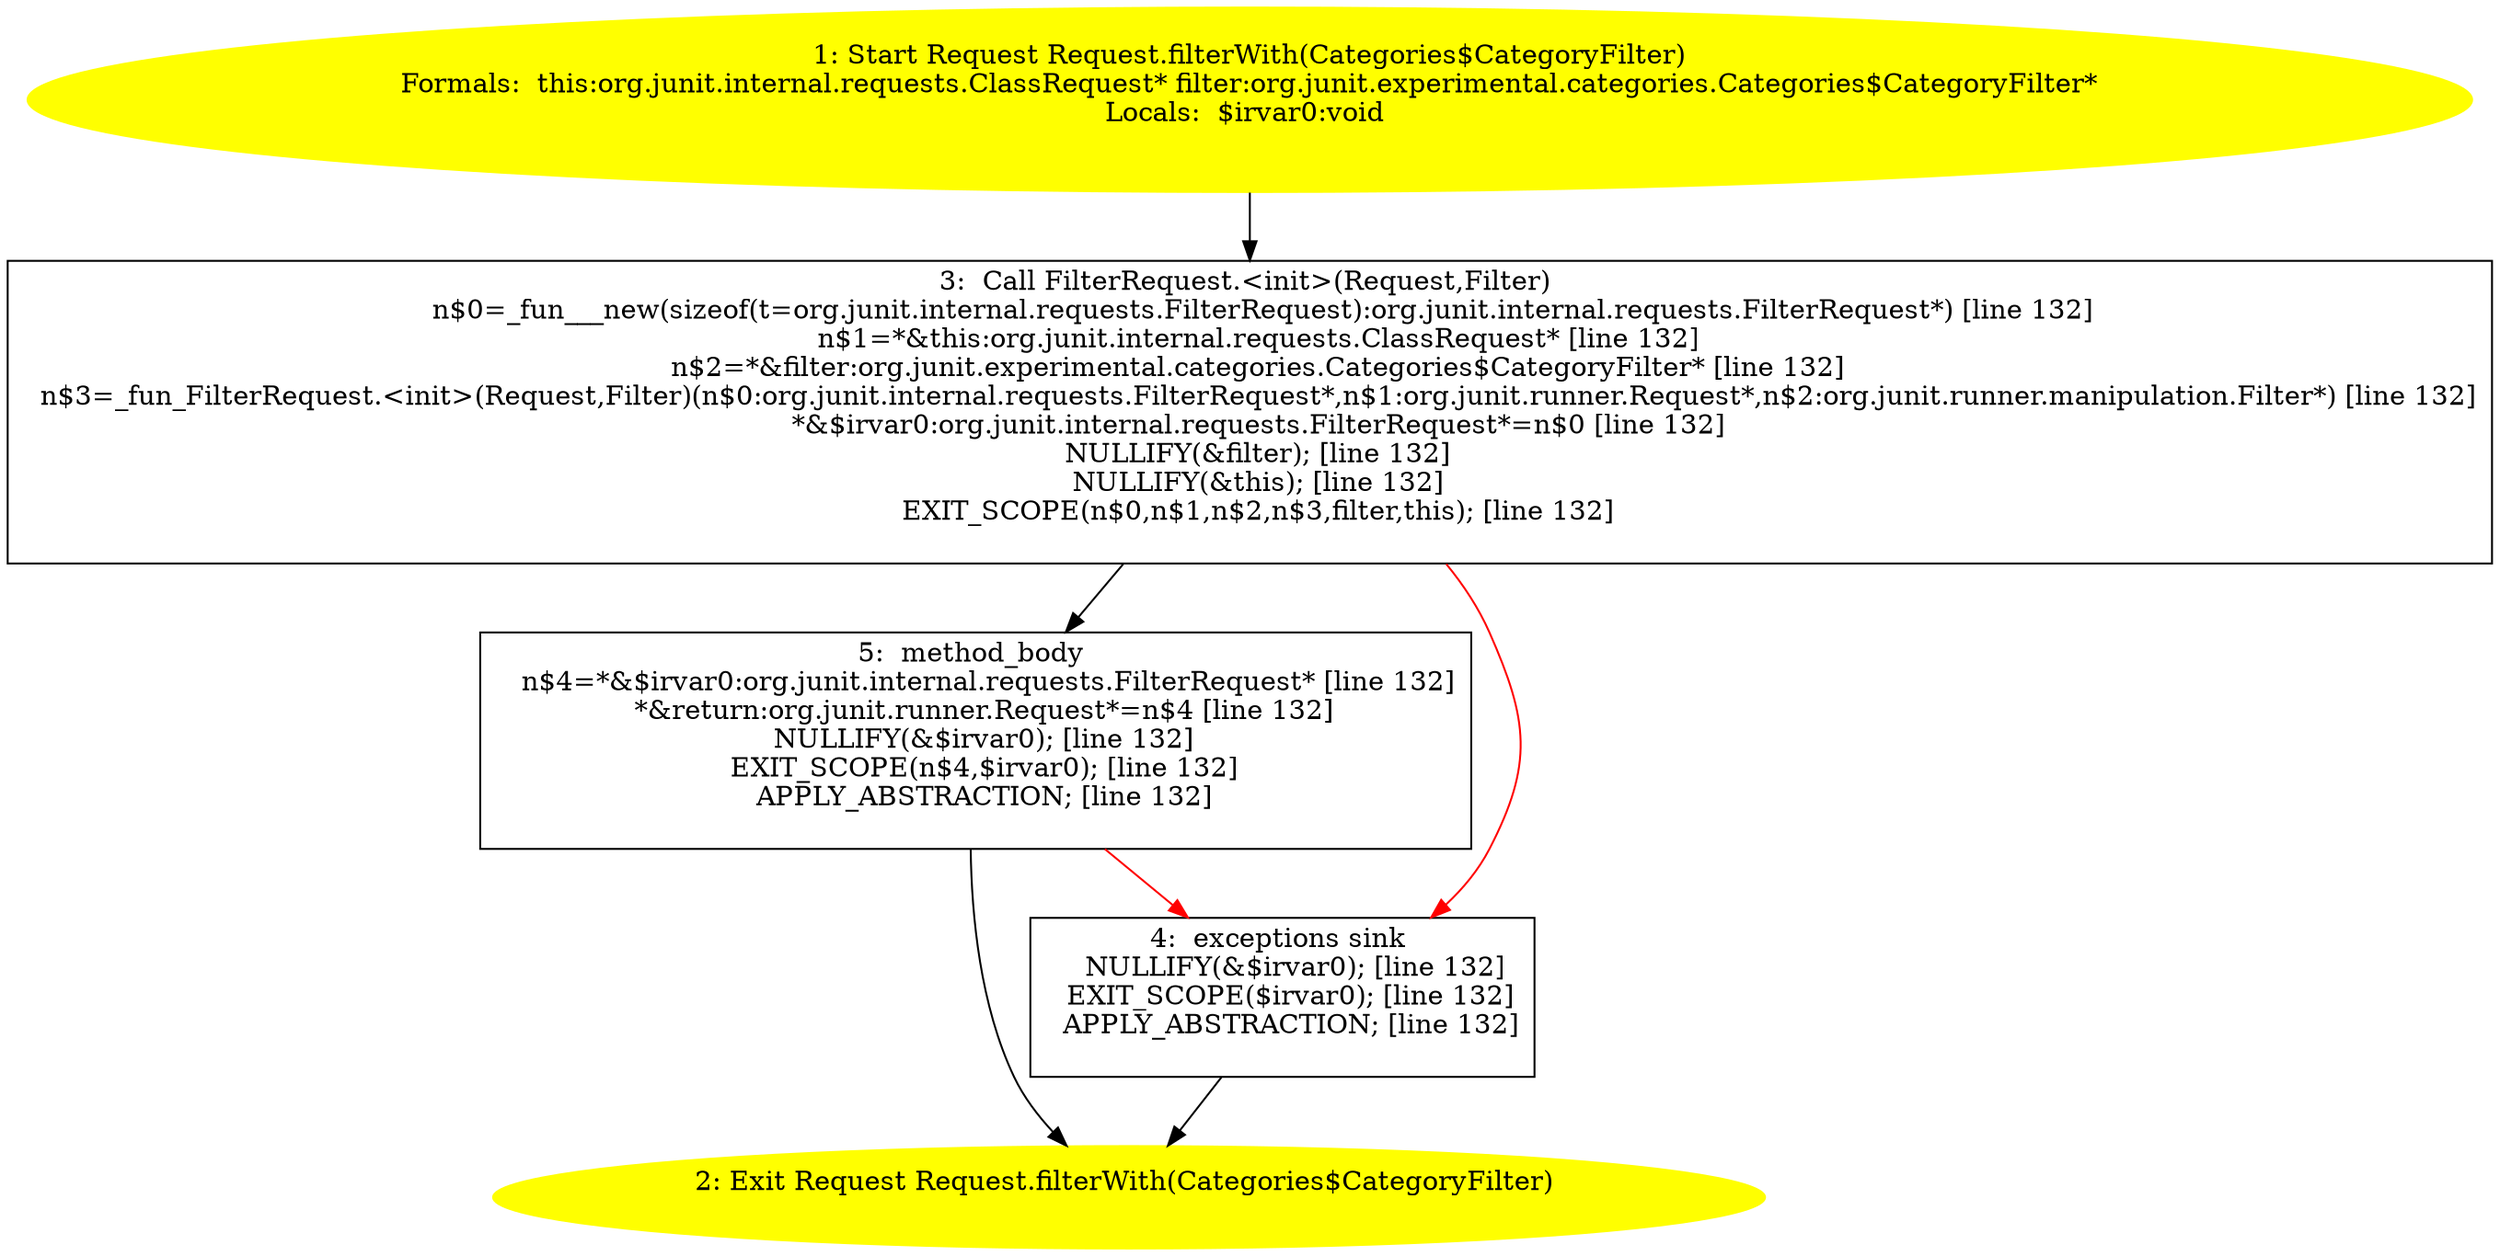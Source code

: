 /* @generated */
digraph cfg {
"org.junit.runner.Request.filterWith(org.junit.experimental.categories.Categories$CategoryFilter):org.a91f4d71e3775727837b26878fa05aa5_1" [label="1: Start Request Request.filterWith(Categories$CategoryFilter)\nFormals:  this:org.junit.internal.requests.ClassRequest* filter:org.junit.experimental.categories.Categories$CategoryFilter*\nLocals:  $irvar0:void \n  " color=yellow style=filled]
	

	 "org.junit.runner.Request.filterWith(org.junit.experimental.categories.Categories$CategoryFilter):org.a91f4d71e3775727837b26878fa05aa5_1" -> "org.junit.runner.Request.filterWith(org.junit.experimental.categories.Categories$CategoryFilter):org.a91f4d71e3775727837b26878fa05aa5_3" ;
"org.junit.runner.Request.filterWith(org.junit.experimental.categories.Categories$CategoryFilter):org.a91f4d71e3775727837b26878fa05aa5_2" [label="2: Exit Request Request.filterWith(Categories$CategoryFilter) \n  " color=yellow style=filled]
	

"org.junit.runner.Request.filterWith(org.junit.experimental.categories.Categories$CategoryFilter):org.a91f4d71e3775727837b26878fa05aa5_3" [label="3:  Call FilterRequest.<init>(Request,Filter) \n   n$0=_fun___new(sizeof(t=org.junit.internal.requests.FilterRequest):org.junit.internal.requests.FilterRequest*) [line 132]\n  n$1=*&this:org.junit.internal.requests.ClassRequest* [line 132]\n  n$2=*&filter:org.junit.experimental.categories.Categories$CategoryFilter* [line 132]\n  n$3=_fun_FilterRequest.<init>(Request,Filter)(n$0:org.junit.internal.requests.FilterRequest*,n$1:org.junit.runner.Request*,n$2:org.junit.runner.manipulation.Filter*) [line 132]\n  *&$irvar0:org.junit.internal.requests.FilterRequest*=n$0 [line 132]\n  NULLIFY(&filter); [line 132]\n  NULLIFY(&this); [line 132]\n  EXIT_SCOPE(n$0,n$1,n$2,n$3,filter,this); [line 132]\n " shape="box"]
	

	 "org.junit.runner.Request.filterWith(org.junit.experimental.categories.Categories$CategoryFilter):org.a91f4d71e3775727837b26878fa05aa5_3" -> "org.junit.runner.Request.filterWith(org.junit.experimental.categories.Categories$CategoryFilter):org.a91f4d71e3775727837b26878fa05aa5_5" ;
	 "org.junit.runner.Request.filterWith(org.junit.experimental.categories.Categories$CategoryFilter):org.a91f4d71e3775727837b26878fa05aa5_3" -> "org.junit.runner.Request.filterWith(org.junit.experimental.categories.Categories$CategoryFilter):org.a91f4d71e3775727837b26878fa05aa5_4" [color="red" ];
"org.junit.runner.Request.filterWith(org.junit.experimental.categories.Categories$CategoryFilter):org.a91f4d71e3775727837b26878fa05aa5_4" [label="4:  exceptions sink \n   NULLIFY(&$irvar0); [line 132]\n  EXIT_SCOPE($irvar0); [line 132]\n  APPLY_ABSTRACTION; [line 132]\n " shape="box"]
	

	 "org.junit.runner.Request.filterWith(org.junit.experimental.categories.Categories$CategoryFilter):org.a91f4d71e3775727837b26878fa05aa5_4" -> "org.junit.runner.Request.filterWith(org.junit.experimental.categories.Categories$CategoryFilter):org.a91f4d71e3775727837b26878fa05aa5_2" ;
"org.junit.runner.Request.filterWith(org.junit.experimental.categories.Categories$CategoryFilter):org.a91f4d71e3775727837b26878fa05aa5_5" [label="5:  method_body \n   n$4=*&$irvar0:org.junit.internal.requests.FilterRequest* [line 132]\n  *&return:org.junit.runner.Request*=n$4 [line 132]\n  NULLIFY(&$irvar0); [line 132]\n  EXIT_SCOPE(n$4,$irvar0); [line 132]\n  APPLY_ABSTRACTION; [line 132]\n " shape="box"]
	

	 "org.junit.runner.Request.filterWith(org.junit.experimental.categories.Categories$CategoryFilter):org.a91f4d71e3775727837b26878fa05aa5_5" -> "org.junit.runner.Request.filterWith(org.junit.experimental.categories.Categories$CategoryFilter):org.a91f4d71e3775727837b26878fa05aa5_2" ;
	 "org.junit.runner.Request.filterWith(org.junit.experimental.categories.Categories$CategoryFilter):org.a91f4d71e3775727837b26878fa05aa5_5" -> "org.junit.runner.Request.filterWith(org.junit.experimental.categories.Categories$CategoryFilter):org.a91f4d71e3775727837b26878fa05aa5_4" [color="red" ];
}
